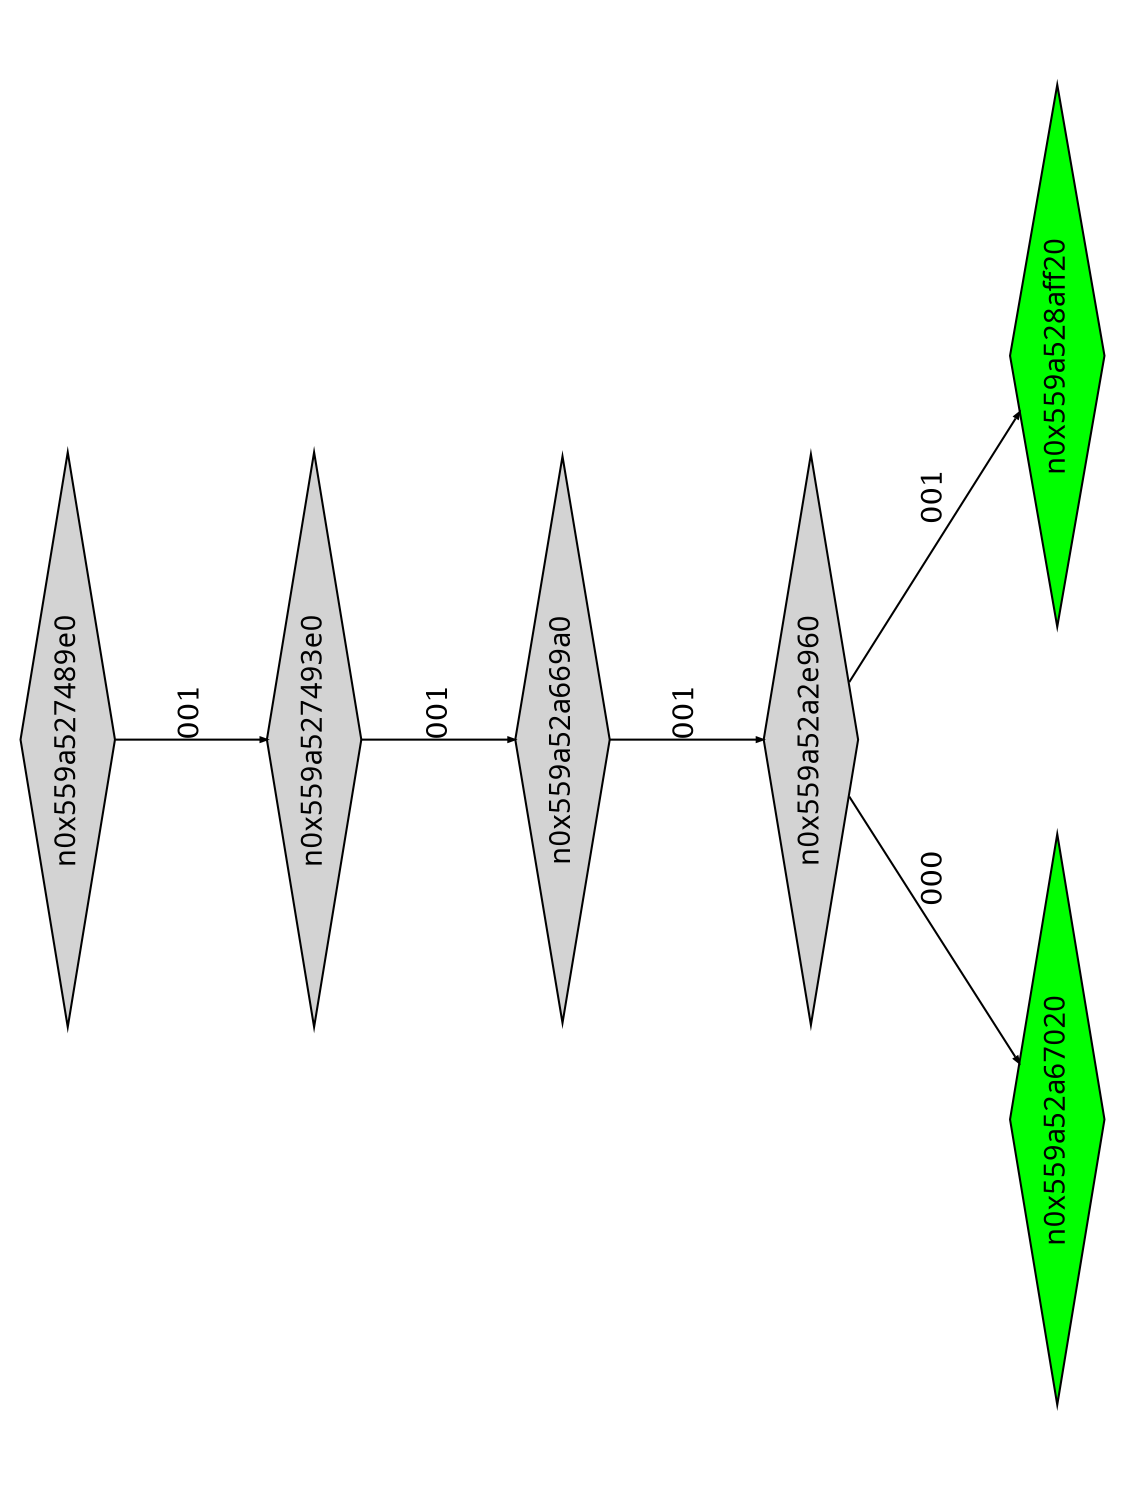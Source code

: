 digraph G {
	size="10,7.5";
	ratio=fill;
	rotate=90;
	center = "true";
	node [style="filled",width=.1,height=.1,fontname="Terminus"]
	edge [arrowsize=.3]
	n0x559a527489e0 [shape=diamond];
	n0x559a527489e0 -> n0x559a527493e0 [label=001];
	n0x559a527493e0 [shape=diamond];
	n0x559a527493e0 -> n0x559a52a669a0 [label=001];
	n0x559a52a669a0 [shape=diamond];
	n0x559a52a669a0 -> n0x559a52a2e960 [label=001];
	n0x559a52a2e960 [shape=diamond];
	n0x559a52a2e960 -> n0x559a52a67020 [label=000];
	n0x559a52a2e960 -> n0x559a528aff20 [label=001];
	n0x559a528aff20 [shape=diamond,fillcolor=green];
	n0x559a52a67020 [shape=diamond,fillcolor=green];
}
